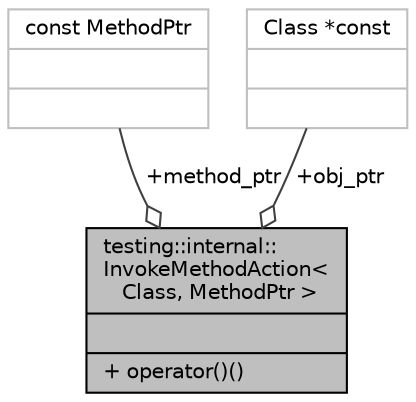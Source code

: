 digraph "testing::internal::InvokeMethodAction&lt; Class, MethodPtr &gt;"
{
 // LATEX_PDF_SIZE
  bgcolor="transparent";
  edge [fontname="Helvetica",fontsize="10",labelfontname="Helvetica",labelfontsize="10"];
  node [fontname="Helvetica",fontsize="10",shape=record];
  Node1 [label="{testing::internal::\lInvokeMethodAction\<\l Class, MethodPtr \>\n||+ operator()()\l}",height=0.2,width=0.4,color="black", fillcolor="grey75", style="filled", fontcolor="black",tooltip=" "];
  Node2 -> Node1 [color="grey25",fontsize="10",style="solid",label=" +method_ptr" ,arrowhead="odiamond",fontname="Helvetica"];
  Node2 [label="{const MethodPtr\n||}",height=0.2,width=0.4,color="grey75",tooltip=" "];
  Node3 -> Node1 [color="grey25",fontsize="10",style="solid",label=" +obj_ptr" ,arrowhead="odiamond",fontname="Helvetica"];
  Node3 [label="{Class *const\n||}",height=0.2,width=0.4,color="grey75",tooltip=" "];
}
